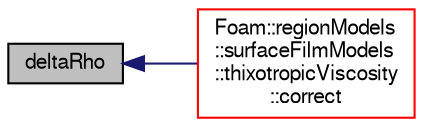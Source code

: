 digraph "deltaRho"
{
  bgcolor="transparent";
  edge [fontname="FreeSans",fontsize="10",labelfontname="FreeSans",labelfontsize="10"];
  node [fontname="FreeSans",fontsize="10",shape=record];
  rankdir="LR";
  Node3082 [label="deltaRho",height=0.2,width=0.4,color="black", fillcolor="grey75", style="filled", fontcolor="black"];
  Node3082 -> Node3083 [dir="back",color="midnightblue",fontsize="10",style="solid",fontname="FreeSans"];
  Node3083 [label="Foam::regionModels\l::surfaceFilmModels\l::thixotropicViscosity\l::correct",height=0.2,width=0.4,color="red",URL="$a29146.html#a2e639533765b4cde1bd3d0f0c528aa6c",tooltip="Correct. "];
}
